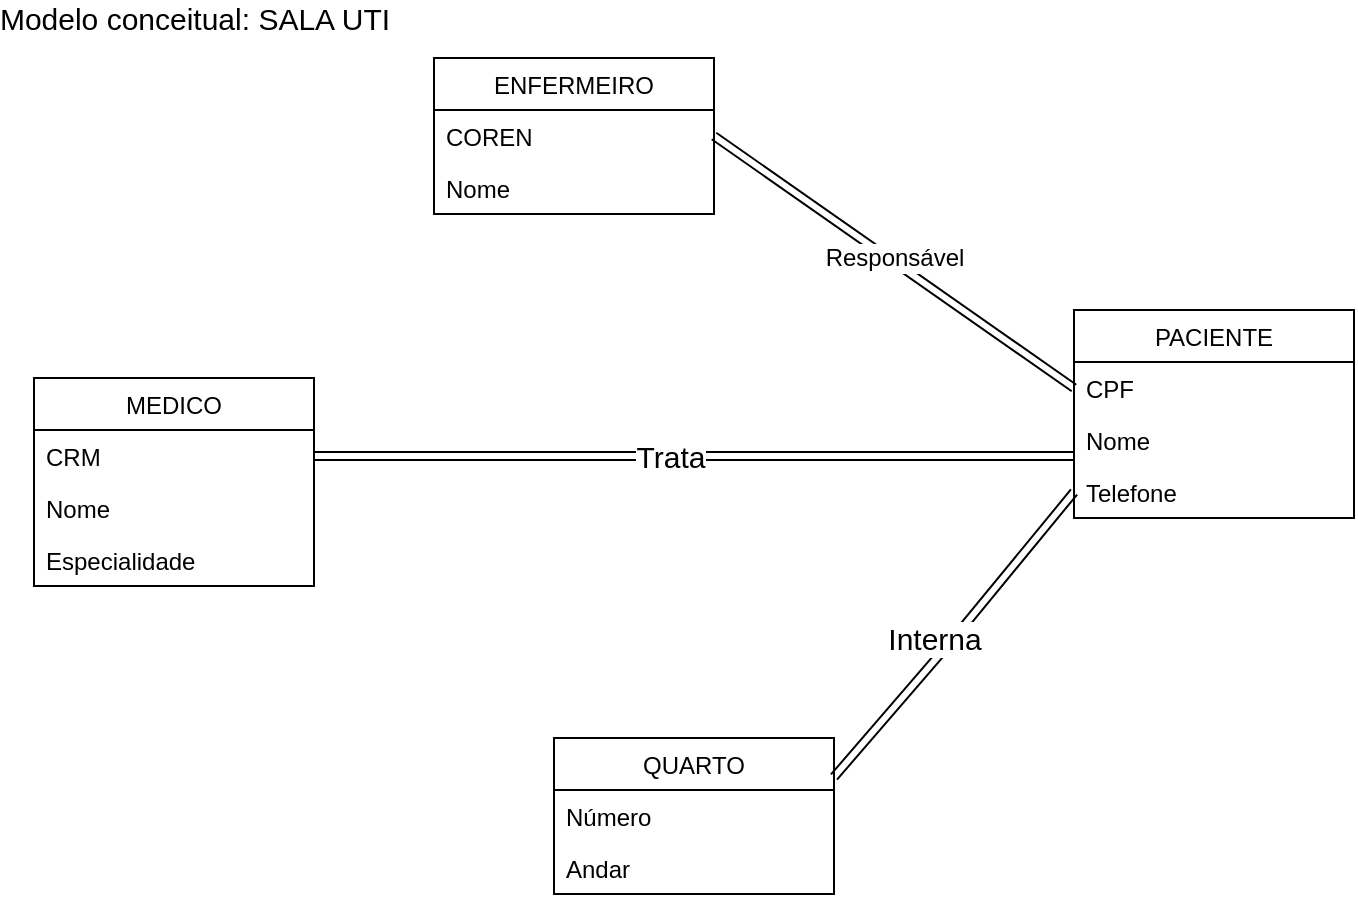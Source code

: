 <mxfile version="13.10.4" type="github" pages="2"><diagram id="AiVFg1ysWfB2jF8u1klc" name="Page-1"><mxGraphModel dx="868" dy="450" grid="1" gridSize="10" guides="1" tooltips="1" connect="1" arrows="1" fold="1" page="1" pageScale="1" pageWidth="827" pageHeight="1169" math="0" shadow="0"><root><mxCell id="0"/><mxCell id="1" parent="0"/><mxCell id="MxUPo3ukdLpDliOIxOij-1" value="ENFERMEIRO" style="swimlane;fontStyle=0;childLayout=stackLayout;horizontal=1;startSize=26;fillColor=none;horizontalStack=0;resizeParent=1;resizeParentMax=0;resizeLast=0;collapsible=1;marginBottom=0;" vertex="1" parent="1"><mxGeometry x="240" y="40" width="140" height="78" as="geometry"/></mxCell><mxCell id="MxUPo3ukdLpDliOIxOij-2" value="COREN" style="text;strokeColor=none;fillColor=none;align=left;verticalAlign=top;spacingLeft=4;spacingRight=4;overflow=hidden;rotatable=0;points=[[0,0.5],[1,0.5]];portConstraint=eastwest;" vertex="1" parent="MxUPo3ukdLpDliOIxOij-1"><mxGeometry y="26" width="140" height="26" as="geometry"/></mxCell><mxCell id="MxUPo3ukdLpDliOIxOij-3" value="Nome" style="text;strokeColor=none;fillColor=none;align=left;verticalAlign=top;spacingLeft=4;spacingRight=4;overflow=hidden;rotatable=0;points=[[0,0.5],[1,0.5]];portConstraint=eastwest;" vertex="1" parent="MxUPo3ukdLpDliOIxOij-1"><mxGeometry y="52" width="140" height="26" as="geometry"/></mxCell><mxCell id="MxUPo3ukdLpDliOIxOij-5" value="MEDICO" style="swimlane;fontStyle=0;childLayout=stackLayout;horizontal=1;startSize=26;horizontalStack=0;resizeParent=1;resizeParentMax=0;resizeLast=0;collapsible=1;marginBottom=0;" vertex="1" parent="1"><mxGeometry x="40" y="200" width="140" height="104" as="geometry"/></mxCell><mxCell id="MxUPo3ukdLpDliOIxOij-6" value="CRM" style="text;strokeColor=none;fillColor=none;align=left;verticalAlign=top;spacingLeft=4;spacingRight=4;overflow=hidden;rotatable=0;points=[[0,0.5],[1,0.5]];portConstraint=eastwest;" vertex="1" parent="MxUPo3ukdLpDliOIxOij-5"><mxGeometry y="26" width="140" height="26" as="geometry"/></mxCell><mxCell id="MxUPo3ukdLpDliOIxOij-7" value="Nome" style="text;strokeColor=none;fillColor=none;align=left;verticalAlign=top;spacingLeft=4;spacingRight=4;overflow=hidden;rotatable=0;points=[[0,0.5],[1,0.5]];portConstraint=eastwest;" vertex="1" parent="MxUPo3ukdLpDliOIxOij-5"><mxGeometry y="52" width="140" height="26" as="geometry"/></mxCell><mxCell id="MxUPo3ukdLpDliOIxOij-8" value="Especialidade" style="text;strokeColor=none;fillColor=none;align=left;verticalAlign=top;spacingLeft=4;spacingRight=4;overflow=hidden;rotatable=0;points=[[0,0.5],[1,0.5]];portConstraint=eastwest;" vertex="1" parent="MxUPo3ukdLpDliOIxOij-5"><mxGeometry y="78" width="140" height="26" as="geometry"/></mxCell><mxCell id="MxUPo3ukdLpDliOIxOij-9" value="PACIENTE" style="swimlane;fontStyle=0;childLayout=stackLayout;horizontal=1;startSize=26;horizontalStack=0;resizeParent=1;resizeParentMax=0;resizeLast=0;collapsible=1;marginBottom=0;" vertex="1" parent="1"><mxGeometry x="560" y="166" width="140" height="104" as="geometry"/></mxCell><mxCell id="MxUPo3ukdLpDliOIxOij-10" value="CPF" style="text;strokeColor=none;fillColor=none;align=left;verticalAlign=top;spacingLeft=4;spacingRight=4;overflow=hidden;rotatable=0;points=[[0,0.5],[1,0.5]];portConstraint=eastwest;" vertex="1" parent="MxUPo3ukdLpDliOIxOij-9"><mxGeometry y="26" width="140" height="26" as="geometry"/></mxCell><mxCell id="MxUPo3ukdLpDliOIxOij-11" value="Nome" style="text;strokeColor=none;fillColor=none;align=left;verticalAlign=top;spacingLeft=4;spacingRight=4;overflow=hidden;rotatable=0;points=[[0,0.5],[1,0.5]];portConstraint=eastwest;" vertex="1" parent="MxUPo3ukdLpDliOIxOij-9"><mxGeometry y="52" width="140" height="26" as="geometry"/></mxCell><mxCell id="MxUPo3ukdLpDliOIxOij-12" value="Telefone" style="text;strokeColor=none;fillColor=none;align=left;verticalAlign=top;spacingLeft=4;spacingRight=4;overflow=hidden;rotatable=0;points=[[0,0.5],[1,0.5]];portConstraint=eastwest;" vertex="1" parent="MxUPo3ukdLpDliOIxOij-9"><mxGeometry y="78" width="140" height="26" as="geometry"/></mxCell><mxCell id="MxUPo3ukdLpDliOIxOij-13" value="QUARTO" style="swimlane;fontStyle=0;childLayout=stackLayout;horizontal=1;startSize=26;horizontalStack=0;resizeParent=1;resizeParentMax=0;resizeLast=0;collapsible=1;marginBottom=0;" vertex="1" parent="1"><mxGeometry x="300" y="380" width="140" height="78" as="geometry"/></mxCell><mxCell id="MxUPo3ukdLpDliOIxOij-14" value="Número" style="text;strokeColor=none;fillColor=none;align=left;verticalAlign=top;spacingLeft=4;spacingRight=4;overflow=hidden;rotatable=0;points=[[0,0.5],[1,0.5]];portConstraint=eastwest;" vertex="1" parent="MxUPo3ukdLpDliOIxOij-13"><mxGeometry y="26" width="140" height="26" as="geometry"/></mxCell><mxCell id="MxUPo3ukdLpDliOIxOij-15" value="Andar" style="text;strokeColor=none;fillColor=none;align=left;verticalAlign=top;spacingLeft=4;spacingRight=4;overflow=hidden;rotatable=0;points=[[0,0.5],[1,0.5]];portConstraint=eastwest;" vertex="1" parent="MxUPo3ukdLpDliOIxOij-13"><mxGeometry y="52" width="140" height="26" as="geometry"/></mxCell><mxCell id="MxUPo3ukdLpDliOIxOij-21" style="shape=link;rounded=0;orthogonalLoop=1;jettySize=auto;html=1;exitX=1;exitY=0.5;exitDx=0;exitDy=0;entryX=0;entryY=0.5;entryDx=0;entryDy=0;strokeWidth=1;" edge="1" parent="1" source="MxUPo3ukdLpDliOIxOij-2" target="MxUPo3ukdLpDliOIxOij-10"><mxGeometry relative="1" as="geometry"/></mxCell><mxCell id="MxUPo3ukdLpDliOIxOij-22" value="Responsável" style="edgeLabel;html=1;align=center;verticalAlign=middle;resizable=0;points=[];fontSize=12;" vertex="1" connectable="0" parent="MxUPo3ukdLpDliOIxOij-21"><mxGeometry x="0.571" y="1" relative="1" as="geometry"><mxPoint x="-52.3" y="-37.39" as="offset"/></mxGeometry></mxCell><mxCell id="MxUPo3ukdLpDliOIxOij-30" style="edgeStyle=none;shape=link;rounded=0;orthogonalLoop=1;jettySize=auto;html=1;exitX=1;exitY=0.5;exitDx=0;exitDy=0;strokeWidth=1;strokeColor=#000000;" edge="1" parent="1" source="MxUPo3ukdLpDliOIxOij-6"><mxGeometry relative="1" as="geometry"><mxPoint x="560" y="239" as="targetPoint"/></mxGeometry></mxCell><mxCell id="MxUPo3ukdLpDliOIxOij-31" value="Trata" style="edgeLabel;html=1;align=center;verticalAlign=middle;resizable=0;points=[];fontSize=15;" vertex="1" connectable="0" parent="MxUPo3ukdLpDliOIxOij-30"><mxGeometry x="-0.063" y="-4" relative="1" as="geometry"><mxPoint y="-4" as="offset"/></mxGeometry></mxCell><mxCell id="MxUPo3ukdLpDliOIxOij-32" style="edgeStyle=none;shape=link;rounded=0;orthogonalLoop=1;jettySize=auto;html=1;exitX=0;exitY=0.5;exitDx=0;exitDy=0;entryX=1;entryY=0.25;entryDx=0;entryDy=0;strokeWidth=1;fontSize=12;strokeColor=#000000;" edge="1" parent="1" source="MxUPo3ukdLpDliOIxOij-12" target="MxUPo3ukdLpDliOIxOij-13"><mxGeometry relative="1" as="geometry"><Array as="points"><mxPoint x="500" y="330"/></Array></mxGeometry></mxCell><mxCell id="MxUPo3ukdLpDliOIxOij-34" value="Interna" style="edgeLabel;html=1;align=center;verticalAlign=middle;resizable=0;points=[];fontSize=15;" vertex="1" connectable="0" parent="1"><mxGeometry x="490" y="330" as="geometry"/></mxCell><mxCell id="MxUPo3ukdLpDliOIxOij-35" value="Modelo conceitual: SALA UTI" style="edgeLabel;html=1;align=center;verticalAlign=middle;resizable=0;points=[];fontSize=15;" vertex="1" connectable="0" parent="1"><mxGeometry x="120" y="20" as="geometry"/></mxCell></root></mxGraphModel></diagram><diagram id="5bnsnaNeRtGaSbweDTIP" name="Page-2"><mxGraphModel dx="868" dy="450" grid="1" gridSize="10" guides="1" tooltips="1" connect="1" arrows="1" fold="1" page="1" pageScale="1" pageWidth="827" pageHeight="1169" math="0" shadow="0"><root><mxCell id="caV-d8_0YchQeiHyZHQP-0"/><mxCell id="caV-d8_0YchQeiHyZHQP-1" parent="caV-d8_0YchQeiHyZHQP-0"/><mxCell id="TNwt2qRVkTbvnSPUJIH6-4" value="DIAGRAMA DE SEQUENCIA: CADASTRAR PACIENTE" style="text;align=center;fontStyle=1;verticalAlign=middle;spacingLeft=3;spacingRight=3;strokeColor=none;rotatable=0;points=[[0,0.5],[1,0.5]];portConstraint=eastwest;fontSize=12;" vertex="1" parent="caV-d8_0YchQeiHyZHQP-1"><mxGeometry y="20" width="820" height="26" as="geometry"/></mxCell><mxCell id="TNwt2qRVkTbvnSPUJIH6-9" value="&lt;div&gt;&lt;span&gt;ENFERMEIRO&lt;/span&gt;&lt;/div&gt;" style="shape=umlLifeline;participant=umlActor;perimeter=lifelinePerimeter;whiteSpace=wrap;html=1;container=1;collapsible=0;recursiveResize=0;verticalAlign=top;spacingTop=36;outlineConnect=0;fontSize=12;align=center;" vertex="1" parent="caV-d8_0YchQeiHyZHQP-1"><mxGeometry x="70" y="80" width="20" height="360" as="geometry"/></mxCell><mxCell id="TNwt2qRVkTbvnSPUJIH6-10" value="" style="html=1;points=[];perimeter=orthogonalPerimeter;fontSize=12;align=center;" vertex="1" parent="TNwt2qRVkTbvnSPUJIH6-9"><mxGeometry x="5" y="60" width="10" height="240" as="geometry"/></mxCell><mxCell id="TNwt2qRVkTbvnSPUJIH6-11" value="Cadastro de paciente" style="shape=umlLifeline;perimeter=lifelinePerimeter;whiteSpace=wrap;html=1;container=1;collapsible=0;recursiveResize=0;outlineConnect=0;fontSize=12;align=center;" vertex="1" parent="caV-d8_0YchQeiHyZHQP-1"><mxGeometry x="270" y="80" width="100" height="360" as="geometry"/></mxCell><mxCell id="TNwt2qRVkTbvnSPUJIH6-12" value="Componente de negócio" style="shape=umlLifeline;perimeter=lifelinePerimeter;whiteSpace=wrap;html=1;container=1;collapsible=0;recursiveResize=0;outlineConnect=0;fontSize=12;align=center;" vertex="1" parent="caV-d8_0YchQeiHyZHQP-1"><mxGeometry x="590" y="80" width="100" height="360" as="geometry"/></mxCell><mxCell id="TNwt2qRVkTbvnSPUJIH6-20" value="" style="html=1;points=[];perimeter=orthogonalPerimeter;fontSize=12;align=center;" vertex="1" parent="TNwt2qRVkTbvnSPUJIH6-12"><mxGeometry x="45" y="80" width="10" height="80" as="geometry"/></mxCell><mxCell id="TNwt2qRVkTbvnSPUJIH6-33" value="" style="html=1;points=[];perimeter=orthogonalPerimeter;fontSize=12;align=center;" vertex="1" parent="TNwt2qRVkTbvnSPUJIH6-12"><mxGeometry x="45" y="200" width="10" height="80" as="geometry"/></mxCell><mxCell id="TNwt2qRVkTbvnSPUJIH6-13" value="Banco de dados" style="shape=umlLifeline;perimeter=lifelinePerimeter;whiteSpace=wrap;html=1;container=1;collapsible=0;recursiveResize=0;outlineConnect=0;fontSize=12;align=center;" vertex="1" parent="caV-d8_0YchQeiHyZHQP-1"><mxGeometry x="910" y="80" width="100" height="360" as="geometry"/></mxCell><mxCell id="TNwt2qRVkTbvnSPUJIH6-27" value="" style="html=1;points=[];perimeter=orthogonalPerimeter;fontSize=12;align=center;" vertex="1" parent="TNwt2qRVkTbvnSPUJIH6-13"><mxGeometry x="45" y="90" width="10" height="60" as="geometry"/></mxCell><mxCell id="Ic2hNNy2VulXKQ851wfX-0" value="" style="html=1;points=[];perimeter=orthogonalPerimeter;fontSize=12;align=center;" vertex="1" parent="TNwt2qRVkTbvnSPUJIH6-13"><mxGeometry x="45" y="210" width="10" height="60" as="geometry"/></mxCell><mxCell id="TNwt2qRVkTbvnSPUJIH6-17" value="" style="html=1;points=[];perimeter=orthogonalPerimeter;fontSize=12;align=center;" vertex="1" parent="caV-d8_0YchQeiHyZHQP-1"><mxGeometry x="315" y="140" width="10" height="240" as="geometry"/></mxCell><mxCell id="TNwt2qRVkTbvnSPUJIH6-18" value="Incluir dados cadastrais()" style="html=1;verticalAlign=bottom;endArrow=block;entryX=0;entryY=0;strokeColor=#000000;strokeWidth=1;fontSize=12;" edge="1" target="TNwt2qRVkTbvnSPUJIH6-17" parent="caV-d8_0YchQeiHyZHQP-1"><mxGeometry relative="1" as="geometry"><mxPoint x="90" y="140" as="sourcePoint"/></mxGeometry></mxCell><mxCell id="TNwt2qRVkTbvnSPUJIH6-19" value="" style="html=1;verticalAlign=bottom;endArrow=open;dashed=1;endSize=8;exitX=0;exitY=0.95;strokeColor=#000000;strokeWidth=1;fontSize=12;entryX=1;entryY=0.958;entryDx=0;entryDy=0;entryPerimeter=0;" edge="1" source="TNwt2qRVkTbvnSPUJIH6-17" parent="caV-d8_0YchQeiHyZHQP-1" target="TNwt2qRVkTbvnSPUJIH6-10"><mxGeometry relative="1" as="geometry"><mxPoint x="90" y="216" as="targetPoint"/></mxGeometry></mxCell><mxCell id="TNwt2qRVkTbvnSPUJIH6-21" value="Valida se paciente existe()" style="html=1;verticalAlign=bottom;endArrow=block;entryX=0;entryY=0;strokeColor=#000000;strokeWidth=1;fontSize=12;" edge="1" target="TNwt2qRVkTbvnSPUJIH6-20" parent="caV-d8_0YchQeiHyZHQP-1"><mxGeometry relative="1" as="geometry"><mxPoint x="325" y="160" as="sourcePoint"/></mxGeometry></mxCell><mxCell id="TNwt2qRVkTbvnSPUJIH6-22" value="" style="html=1;verticalAlign=bottom;endArrow=open;dashed=1;endSize=8;exitX=0;exitY=0.95;strokeColor=#000000;strokeWidth=1;fontSize=12;" edge="1" source="TNwt2qRVkTbvnSPUJIH6-20" parent="caV-d8_0YchQeiHyZHQP-1"><mxGeometry relative="1" as="geometry"><mxPoint x="325" y="236" as="targetPoint"/></mxGeometry></mxCell><mxCell id="TNwt2qRVkTbvnSPUJIH6-28" value="Checa se já existe no banco de dados()" style="html=1;verticalAlign=bottom;endArrow=block;entryX=0;entryY=0;strokeColor=#000000;strokeWidth=1;fontSize=12;" edge="1" target="TNwt2qRVkTbvnSPUJIH6-27" parent="caV-d8_0YchQeiHyZHQP-1"><mxGeometry relative="1" as="geometry"><mxPoint x="650" y="170" as="sourcePoint"/></mxGeometry></mxCell><mxCell id="TNwt2qRVkTbvnSPUJIH6-29" value="Paciente não existe()" style="html=1;verticalAlign=bottom;endArrow=open;dashed=1;endSize=8;exitX=0;exitY=0.95;strokeColor=#000000;strokeWidth=1;fontSize=12;" edge="1" source="TNwt2qRVkTbvnSPUJIH6-27" parent="caV-d8_0YchQeiHyZHQP-1" target="TNwt2qRVkTbvnSPUJIH6-12"><mxGeometry relative="1" as="geometry"><mxPoint x="650" y="246" as="targetPoint"/></mxGeometry></mxCell><mxCell id="TNwt2qRVkTbvnSPUJIH6-34" value="Grava dados do paciente()" style="html=1;verticalAlign=bottom;endArrow=block;entryX=0;entryY=0;strokeColor=#000000;strokeWidth=1;fontSize=12;" edge="1" target="TNwt2qRVkTbvnSPUJIH6-33" parent="caV-d8_0YchQeiHyZHQP-1"><mxGeometry relative="1" as="geometry"><mxPoint x="325" y="280" as="sourcePoint"/></mxGeometry></mxCell><mxCell id="TNwt2qRVkTbvnSPUJIH6-35" value="" style="html=1;verticalAlign=bottom;endArrow=open;dashed=1;endSize=8;exitX=0;exitY=0.95;strokeColor=#000000;strokeWidth=1;fontSize=12;" edge="1" source="TNwt2qRVkTbvnSPUJIH6-33" parent="caV-d8_0YchQeiHyZHQP-1"><mxGeometry relative="1" as="geometry"><mxPoint x="325" y="356" as="targetPoint"/></mxGeometry></mxCell><mxCell id="Ic2hNNy2VulXKQ851wfX-1" value="Insere dados do paciente no banco de dados()" style="html=1;verticalAlign=bottom;endArrow=block;entryX=0;entryY=0;strokeColor=#000000;strokeWidth=1;fontSize=12;" edge="1" target="Ic2hNNy2VulXKQ851wfX-0" parent="caV-d8_0YchQeiHyZHQP-1"><mxGeometry relative="1" as="geometry"><mxPoint x="640" y="290" as="sourcePoint"/></mxGeometry></mxCell><mxCell id="Ic2hNNy2VulXKQ851wfX-2" value="" style="html=1;verticalAlign=bottom;endArrow=open;dashed=1;endSize=8;strokeColor=#000000;strokeWidth=1;fontSize=12;entryX=1;entryY=0.888;entryDx=0;entryDy=0;entryPerimeter=0;" edge="1" source="Ic2hNNy2VulXKQ851wfX-0" parent="caV-d8_0YchQeiHyZHQP-1" target="TNwt2qRVkTbvnSPUJIH6-33"><mxGeometry relative="1" as="geometry"><mxPoint x="640" y="366" as="targetPoint"/></mxGeometry></mxCell><mxCell id="Ic2hNNy2VulXKQ851wfX-24" value="DIAGRAMA DE SEQUENCIA: INERNAR PACIENTE EM QUARTO UTI" style="text;align=center;fontStyle=1;verticalAlign=middle;spacingLeft=3;spacingRight=3;strokeColor=none;rotatable=0;points=[[0,0.5],[1,0.5]];portConstraint=eastwest;fontSize=12;" vertex="1" parent="caV-d8_0YchQeiHyZHQP-1"><mxGeometry y="530" width="820" height="26" as="geometry"/></mxCell><mxCell id="Ic2hNNy2VulXKQ851wfX-25" value="&lt;div&gt;&lt;span&gt;MEDICO&lt;/span&gt;&lt;/div&gt;" style="shape=umlLifeline;participant=umlActor;perimeter=lifelinePerimeter;whiteSpace=wrap;html=1;container=1;collapsible=0;recursiveResize=0;verticalAlign=top;spacingTop=36;outlineConnect=0;fontSize=12;align=center;" vertex="1" parent="caV-d8_0YchQeiHyZHQP-1"><mxGeometry x="70" y="590" width="20" height="360" as="geometry"/></mxCell><mxCell id="Ic2hNNy2VulXKQ851wfX-26" value="" style="html=1;points=[];perimeter=orthogonalPerimeter;fontSize=12;align=center;" vertex="1" parent="Ic2hNNy2VulXKQ851wfX-25"><mxGeometry x="5" y="60" width="10" height="240" as="geometry"/></mxCell><mxCell id="Ic2hNNy2VulXKQ851wfX-27" value="Internaçao UTI" style="shape=umlLifeline;perimeter=lifelinePerimeter;whiteSpace=wrap;html=1;container=1;collapsible=0;recursiveResize=0;outlineConnect=0;fontSize=12;align=center;" vertex="1" parent="caV-d8_0YchQeiHyZHQP-1"><mxGeometry x="270" y="590" width="100" height="360" as="geometry"/></mxCell><mxCell id="Ic2hNNy2VulXKQ851wfX-28" value="Componente de negócio" style="shape=umlLifeline;perimeter=lifelinePerimeter;whiteSpace=wrap;html=1;container=1;collapsible=0;recursiveResize=0;outlineConnect=0;fontSize=12;align=center;" vertex="1" parent="caV-d8_0YchQeiHyZHQP-1"><mxGeometry x="590" y="590" width="100" height="360" as="geometry"/></mxCell><mxCell id="Ic2hNNy2VulXKQ851wfX-29" value="" style="html=1;points=[];perimeter=orthogonalPerimeter;fontSize=12;align=center;" vertex="1" parent="Ic2hNNy2VulXKQ851wfX-28"><mxGeometry x="45" y="80" width="10" height="80" as="geometry"/></mxCell><mxCell id="Ic2hNNy2VulXKQ851wfX-30" value="" style="html=1;points=[];perimeter=orthogonalPerimeter;fontSize=12;align=center;" vertex="1" parent="Ic2hNNy2VulXKQ851wfX-28"><mxGeometry x="45" y="200" width="10" height="80" as="geometry"/></mxCell><mxCell id="Ic2hNNy2VulXKQ851wfX-31" value="Banco de dados" style="shape=umlLifeline;perimeter=lifelinePerimeter;whiteSpace=wrap;html=1;container=1;collapsible=0;recursiveResize=0;outlineConnect=0;fontSize=12;align=center;" vertex="1" parent="caV-d8_0YchQeiHyZHQP-1"><mxGeometry x="910" y="590" width="100" height="360" as="geometry"/></mxCell><mxCell id="Ic2hNNy2VulXKQ851wfX-32" value="" style="html=1;points=[];perimeter=orthogonalPerimeter;fontSize=12;align=center;" vertex="1" parent="Ic2hNNy2VulXKQ851wfX-31"><mxGeometry x="45" y="90" width="10" height="60" as="geometry"/></mxCell><mxCell id="Ic2hNNy2VulXKQ851wfX-33" value="" style="html=1;points=[];perimeter=orthogonalPerimeter;fontSize=12;align=center;" vertex="1" parent="Ic2hNNy2VulXKQ851wfX-31"><mxGeometry x="45" y="210" width="10" height="60" as="geometry"/></mxCell><mxCell id="Ic2hNNy2VulXKQ851wfX-34" value="" style="html=1;points=[];perimeter=orthogonalPerimeter;fontSize=12;align=center;" vertex="1" parent="caV-d8_0YchQeiHyZHQP-1"><mxGeometry x="315" y="650" width="10" height="240" as="geometry"/></mxCell><mxCell id="Ic2hNNy2VulXKQ851wfX-35" value="Incluir dados do paciente()()" style="html=1;verticalAlign=bottom;endArrow=block;entryX=0;entryY=0;strokeColor=#000000;strokeWidth=1;fontSize=12;" edge="1" parent="caV-d8_0YchQeiHyZHQP-1" target="Ic2hNNy2VulXKQ851wfX-34"><mxGeometry relative="1" as="geometry"><mxPoint x="90" y="650" as="sourcePoint"/></mxGeometry></mxCell><mxCell id="Ic2hNNy2VulXKQ851wfX-36" value="" style="html=1;verticalAlign=bottom;endArrow=open;dashed=1;endSize=8;exitX=0;exitY=0.95;strokeColor=#000000;strokeWidth=1;fontSize=12;entryX=1;entryY=0.958;entryDx=0;entryDy=0;entryPerimeter=0;" edge="1" parent="caV-d8_0YchQeiHyZHQP-1" source="Ic2hNNy2VulXKQ851wfX-34" target="Ic2hNNy2VulXKQ851wfX-26"><mxGeometry relative="1" as="geometry"><mxPoint x="90" y="726" as="targetPoint"/></mxGeometry></mxCell><mxCell id="Ic2hNNy2VulXKQ851wfX-37" value="Valida existe quarto UTI disponivel()" style="html=1;verticalAlign=bottom;endArrow=block;entryX=0;entryY=0;strokeColor=#000000;strokeWidth=1;fontSize=12;" edge="1" parent="caV-d8_0YchQeiHyZHQP-1" target="Ic2hNNy2VulXKQ851wfX-29"><mxGeometry relative="1" as="geometry"><mxPoint x="325" y="670" as="sourcePoint"/></mxGeometry></mxCell><mxCell id="Ic2hNNy2VulXKQ851wfX-38" value="" style="html=1;verticalAlign=bottom;endArrow=open;dashed=1;endSize=8;exitX=0;exitY=0.95;strokeColor=#000000;strokeWidth=1;fontSize=12;" edge="1" parent="caV-d8_0YchQeiHyZHQP-1" source="Ic2hNNy2VulXKQ851wfX-29"><mxGeometry relative="1" as="geometry"><mxPoint x="325" y="746" as="targetPoint"/></mxGeometry></mxCell><mxCell id="Ic2hNNy2VulXKQ851wfX-39" value="Checa se UTI disponível para internação()" style="html=1;verticalAlign=bottom;endArrow=block;entryX=0;entryY=0;strokeColor=#000000;strokeWidth=1;fontSize=12;" edge="1" parent="caV-d8_0YchQeiHyZHQP-1" target="Ic2hNNy2VulXKQ851wfX-32"><mxGeometry relative="1" as="geometry"><mxPoint x="650" y="680" as="sourcePoint"/></mxGeometry></mxCell><mxCell id="Ic2hNNy2VulXKQ851wfX-40" value="UTI não disponível()" style="html=1;verticalAlign=bottom;endArrow=open;dashed=1;endSize=8;exitX=0;exitY=0.95;strokeColor=#000000;strokeWidth=1;fontSize=12;" edge="1" parent="caV-d8_0YchQeiHyZHQP-1" source="Ic2hNNy2VulXKQ851wfX-32" target="Ic2hNNy2VulXKQ851wfX-28"><mxGeometry relative="1" as="geometry"><mxPoint x="650" y="756" as="targetPoint"/></mxGeometry></mxCell><mxCell id="Ic2hNNy2VulXKQ851wfX-41" value="Solicita internação do paciente em outra unidade()" style="html=1;verticalAlign=bottom;endArrow=block;entryX=0;entryY=0;strokeColor=#000000;strokeWidth=1;fontSize=12;" edge="1" parent="caV-d8_0YchQeiHyZHQP-1" target="Ic2hNNy2VulXKQ851wfX-30"><mxGeometry relative="1" as="geometry"><mxPoint x="325" y="790" as="sourcePoint"/></mxGeometry></mxCell><mxCell id="Ic2hNNy2VulXKQ851wfX-42" value="" style="html=1;verticalAlign=bottom;endArrow=open;dashed=1;endSize=8;exitX=0;exitY=0.95;strokeColor=#000000;strokeWidth=1;fontSize=12;" edge="1" parent="caV-d8_0YchQeiHyZHQP-1" source="Ic2hNNy2VulXKQ851wfX-30"><mxGeometry relative="1" as="geometry"><mxPoint x="325" y="866" as="targetPoint"/></mxGeometry></mxCell><mxCell id="Ic2hNNy2VulXKQ851wfX-43" value="Paciente internado()" style="html=1;verticalAlign=bottom;endArrow=block;entryX=0;entryY=0;strokeColor=#000000;strokeWidth=1;fontSize=12;" edge="1" parent="caV-d8_0YchQeiHyZHQP-1" target="Ic2hNNy2VulXKQ851wfX-33"><mxGeometry relative="1" as="geometry"><mxPoint x="640" y="800" as="sourcePoint"/></mxGeometry></mxCell><mxCell id="Ic2hNNy2VulXKQ851wfX-44" value="" style="html=1;verticalAlign=bottom;endArrow=open;dashed=1;endSize=8;strokeColor=#000000;strokeWidth=1;fontSize=12;entryX=1;entryY=0.888;entryDx=0;entryDy=0;entryPerimeter=0;" edge="1" parent="caV-d8_0YchQeiHyZHQP-1" source="Ic2hNNy2VulXKQ851wfX-33" target="Ic2hNNy2VulXKQ851wfX-30"><mxGeometry relative="1" as="geometry"><mxPoint x="640" y="876" as="targetPoint"/></mxGeometry></mxCell><mxCell id="Ic2hNNy2VulXKQ851wfX-45" value="DIAGRAMA DE SEQUENCIA: CADASTRAR PACIENTE" style="text;align=center;fontStyle=1;verticalAlign=middle;spacingLeft=3;spacingRight=3;strokeColor=none;rotatable=0;points=[[0,0.5],[1,0.5]];portConstraint=eastwest;fontSize=12;" vertex="1" parent="caV-d8_0YchQeiHyZHQP-1"><mxGeometry y="1200" width="820" height="26" as="geometry"/></mxCell><mxCell id="Ic2hNNy2VulXKQ851wfX-46" value="&lt;div&gt;&lt;span&gt;ENFERMEIRO&lt;/span&gt;&lt;/div&gt;" style="shape=umlLifeline;participant=umlActor;perimeter=lifelinePerimeter;whiteSpace=wrap;html=1;container=1;collapsible=0;recursiveResize=0;verticalAlign=top;spacingTop=36;outlineConnect=0;fontSize=12;align=center;" vertex="1" parent="caV-d8_0YchQeiHyZHQP-1"><mxGeometry x="70" y="1260" width="20" height="360" as="geometry"/></mxCell><mxCell id="Ic2hNNy2VulXKQ851wfX-47" value="" style="html=1;points=[];perimeter=orthogonalPerimeter;fontSize=12;align=center;" vertex="1" parent="Ic2hNNy2VulXKQ851wfX-46"><mxGeometry x="5" y="60" width="10" height="240" as="geometry"/></mxCell><mxCell id="Ic2hNNy2VulXKQ851wfX-48" value="Cadastro de paciente" style="shape=umlLifeline;perimeter=lifelinePerimeter;whiteSpace=wrap;html=1;container=1;collapsible=0;recursiveResize=0;outlineConnect=0;fontSize=12;align=center;" vertex="1" parent="caV-d8_0YchQeiHyZHQP-1"><mxGeometry x="270" y="1260" width="100" height="360" as="geometry"/></mxCell><mxCell id="Ic2hNNy2VulXKQ851wfX-49" value="Componente de negócio" style="shape=umlLifeline;perimeter=lifelinePerimeter;whiteSpace=wrap;html=1;container=1;collapsible=0;recursiveResize=0;outlineConnect=0;fontSize=12;align=center;" vertex="1" parent="caV-d8_0YchQeiHyZHQP-1"><mxGeometry x="590" y="1260" width="100" height="360" as="geometry"/></mxCell><mxCell id="Ic2hNNy2VulXKQ851wfX-50" value="" style="html=1;points=[];perimeter=orthogonalPerimeter;fontSize=12;align=center;" vertex="1" parent="Ic2hNNy2VulXKQ851wfX-49"><mxGeometry x="45" y="80" width="10" height="80" as="geometry"/></mxCell><mxCell id="Ic2hNNy2VulXKQ851wfX-51" value="" style="html=1;points=[];perimeter=orthogonalPerimeter;fontSize=12;align=center;" vertex="1" parent="Ic2hNNy2VulXKQ851wfX-49"><mxGeometry x="45" y="200" width="10" height="80" as="geometry"/></mxCell><mxCell id="Ic2hNNy2VulXKQ851wfX-52" value="Banco de dados" style="shape=umlLifeline;perimeter=lifelinePerimeter;whiteSpace=wrap;html=1;container=1;collapsible=0;recursiveResize=0;outlineConnect=0;fontSize=12;align=center;" vertex="1" parent="caV-d8_0YchQeiHyZHQP-1"><mxGeometry x="910" y="1260" width="100" height="360" as="geometry"/></mxCell><mxCell id="Ic2hNNy2VulXKQ851wfX-53" value="" style="html=1;points=[];perimeter=orthogonalPerimeter;fontSize=12;align=center;" vertex="1" parent="Ic2hNNy2VulXKQ851wfX-52"><mxGeometry x="45" y="90" width="10" height="60" as="geometry"/></mxCell><mxCell id="Ic2hNNy2VulXKQ851wfX-54" value="" style="html=1;points=[];perimeter=orthogonalPerimeter;fontSize=12;align=center;" vertex="1" parent="Ic2hNNy2VulXKQ851wfX-52"><mxGeometry x="45" y="210" width="10" height="60" as="geometry"/></mxCell><mxCell id="Ic2hNNy2VulXKQ851wfX-55" value="" style="html=1;points=[];perimeter=orthogonalPerimeter;fontSize=12;align=center;" vertex="1" parent="caV-d8_0YchQeiHyZHQP-1"><mxGeometry x="315" y="1320" width="10" height="240" as="geometry"/></mxCell><mxCell id="Ic2hNNy2VulXKQ851wfX-56" value="Incluir dados cadastrais()" style="html=1;verticalAlign=bottom;endArrow=block;entryX=0;entryY=0;strokeColor=#000000;strokeWidth=1;fontSize=12;" edge="1" parent="caV-d8_0YchQeiHyZHQP-1" target="Ic2hNNy2VulXKQ851wfX-55"><mxGeometry relative="1" as="geometry"><mxPoint x="90" y="1320" as="sourcePoint"/></mxGeometry></mxCell><mxCell id="Ic2hNNy2VulXKQ851wfX-57" value="" style="html=1;verticalAlign=bottom;endArrow=open;dashed=1;endSize=8;exitX=0;exitY=0.95;strokeColor=#000000;strokeWidth=1;fontSize=12;entryX=1;entryY=0.958;entryDx=0;entryDy=0;entryPerimeter=0;" edge="1" parent="caV-d8_0YchQeiHyZHQP-1" source="Ic2hNNy2VulXKQ851wfX-55" target="Ic2hNNy2VulXKQ851wfX-47"><mxGeometry relative="1" as="geometry"><mxPoint x="90" y="1396" as="targetPoint"/></mxGeometry></mxCell><mxCell id="Ic2hNNy2VulXKQ851wfX-58" value="Valida se paciente existe()" style="html=1;verticalAlign=bottom;endArrow=block;entryX=0;entryY=0;strokeColor=#000000;strokeWidth=1;fontSize=12;" edge="1" parent="caV-d8_0YchQeiHyZHQP-1" target="Ic2hNNy2VulXKQ851wfX-50"><mxGeometry relative="1" as="geometry"><mxPoint x="325" y="1340" as="sourcePoint"/></mxGeometry></mxCell><mxCell id="Ic2hNNy2VulXKQ851wfX-59" value="" style="html=1;verticalAlign=bottom;endArrow=open;dashed=1;endSize=8;exitX=0;exitY=0.95;strokeColor=#000000;strokeWidth=1;fontSize=12;" edge="1" parent="caV-d8_0YchQeiHyZHQP-1" source="Ic2hNNy2VulXKQ851wfX-50"><mxGeometry relative="1" as="geometry"><mxPoint x="325" y="1416" as="targetPoint"/></mxGeometry></mxCell><mxCell id="Ic2hNNy2VulXKQ851wfX-60" value="Checa se já existe no banco de dados()" style="html=1;verticalAlign=bottom;endArrow=block;entryX=0;entryY=0;strokeColor=#000000;strokeWidth=1;fontSize=12;" edge="1" parent="caV-d8_0YchQeiHyZHQP-1" target="Ic2hNNy2VulXKQ851wfX-53"><mxGeometry relative="1" as="geometry"><mxPoint x="650" y="1350" as="sourcePoint"/></mxGeometry></mxCell><mxCell id="Ic2hNNy2VulXKQ851wfX-61" value="Paciente não existe()" style="html=1;verticalAlign=bottom;endArrow=open;dashed=1;endSize=8;exitX=0;exitY=0.95;strokeColor=#000000;strokeWidth=1;fontSize=12;" edge="1" parent="caV-d8_0YchQeiHyZHQP-1" source="Ic2hNNy2VulXKQ851wfX-53" target="Ic2hNNy2VulXKQ851wfX-49"><mxGeometry relative="1" as="geometry"><mxPoint x="650" y="1426" as="targetPoint"/></mxGeometry></mxCell><mxCell id="Ic2hNNy2VulXKQ851wfX-62" value="Grava dados do paciente()" style="html=1;verticalAlign=bottom;endArrow=block;entryX=0;entryY=0;strokeColor=#000000;strokeWidth=1;fontSize=12;" edge="1" parent="caV-d8_0YchQeiHyZHQP-1" target="Ic2hNNy2VulXKQ851wfX-51"><mxGeometry relative="1" as="geometry"><mxPoint x="325" y="1460" as="sourcePoint"/></mxGeometry></mxCell><mxCell id="Ic2hNNy2VulXKQ851wfX-63" value="" style="html=1;verticalAlign=bottom;endArrow=open;dashed=1;endSize=8;exitX=0;exitY=0.95;strokeColor=#000000;strokeWidth=1;fontSize=12;" edge="1" parent="caV-d8_0YchQeiHyZHQP-1" source="Ic2hNNy2VulXKQ851wfX-51"><mxGeometry relative="1" as="geometry"><mxPoint x="325" y="1536" as="targetPoint"/></mxGeometry></mxCell><mxCell id="Ic2hNNy2VulXKQ851wfX-64" value="Insere dados do paciente no banco de dados()" style="html=1;verticalAlign=bottom;endArrow=block;entryX=0;entryY=0;strokeColor=#000000;strokeWidth=1;fontSize=12;" edge="1" parent="caV-d8_0YchQeiHyZHQP-1" target="Ic2hNNy2VulXKQ851wfX-54"><mxGeometry relative="1" as="geometry"><mxPoint x="640" y="1470" as="sourcePoint"/></mxGeometry></mxCell><mxCell id="Ic2hNNy2VulXKQ851wfX-65" value="" style="html=1;verticalAlign=bottom;endArrow=open;dashed=1;endSize=8;strokeColor=#000000;strokeWidth=1;fontSize=12;entryX=1;entryY=0.888;entryDx=0;entryDy=0;entryPerimeter=0;" edge="1" parent="caV-d8_0YchQeiHyZHQP-1" source="Ic2hNNy2VulXKQ851wfX-54" target="Ic2hNNy2VulXKQ851wfX-51"><mxGeometry relative="1" as="geometry"><mxPoint x="640" y="1546" as="targetPoint"/></mxGeometry></mxCell></root></mxGraphModel></diagram></mxfile>